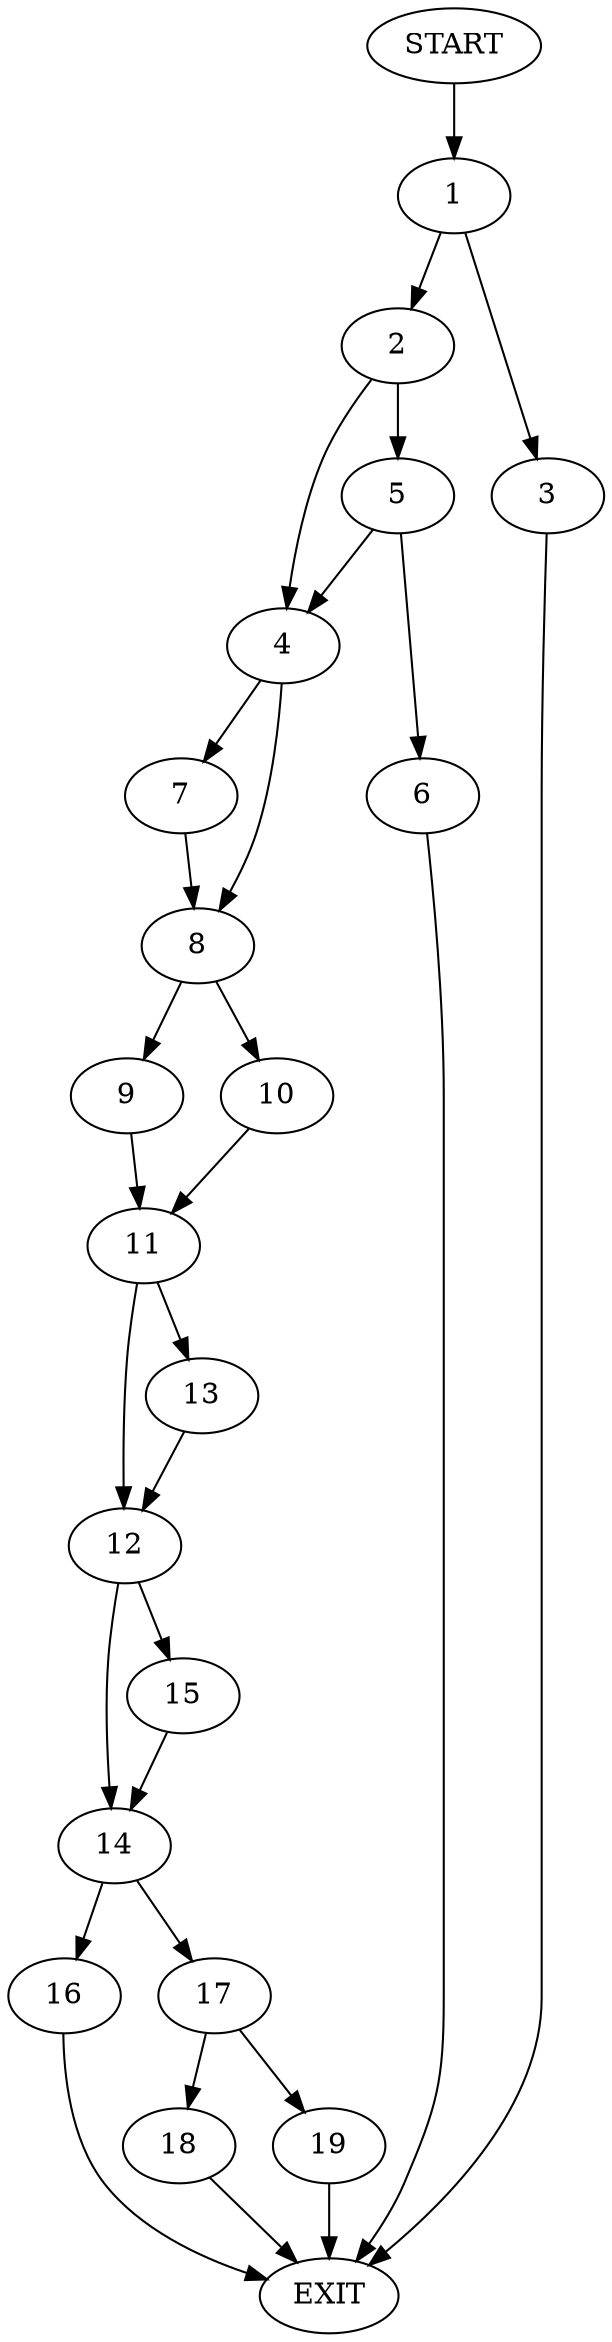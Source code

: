 digraph {
0 [label="START"]
20 [label="EXIT"]
0 -> 1
1 -> 2
1 -> 3
2 -> 4
2 -> 5
3 -> 20
5 -> 4
5 -> 6
4 -> 7
4 -> 8
6 -> 20
8 -> 9
8 -> 10
7 -> 8
9 -> 11
10 -> 11
11 -> 12
11 -> 13
12 -> 14
12 -> 15
13 -> 12
15 -> 14
14 -> 16
14 -> 17
16 -> 20
17 -> 18
17 -> 19
19 -> 20
18 -> 20
}
